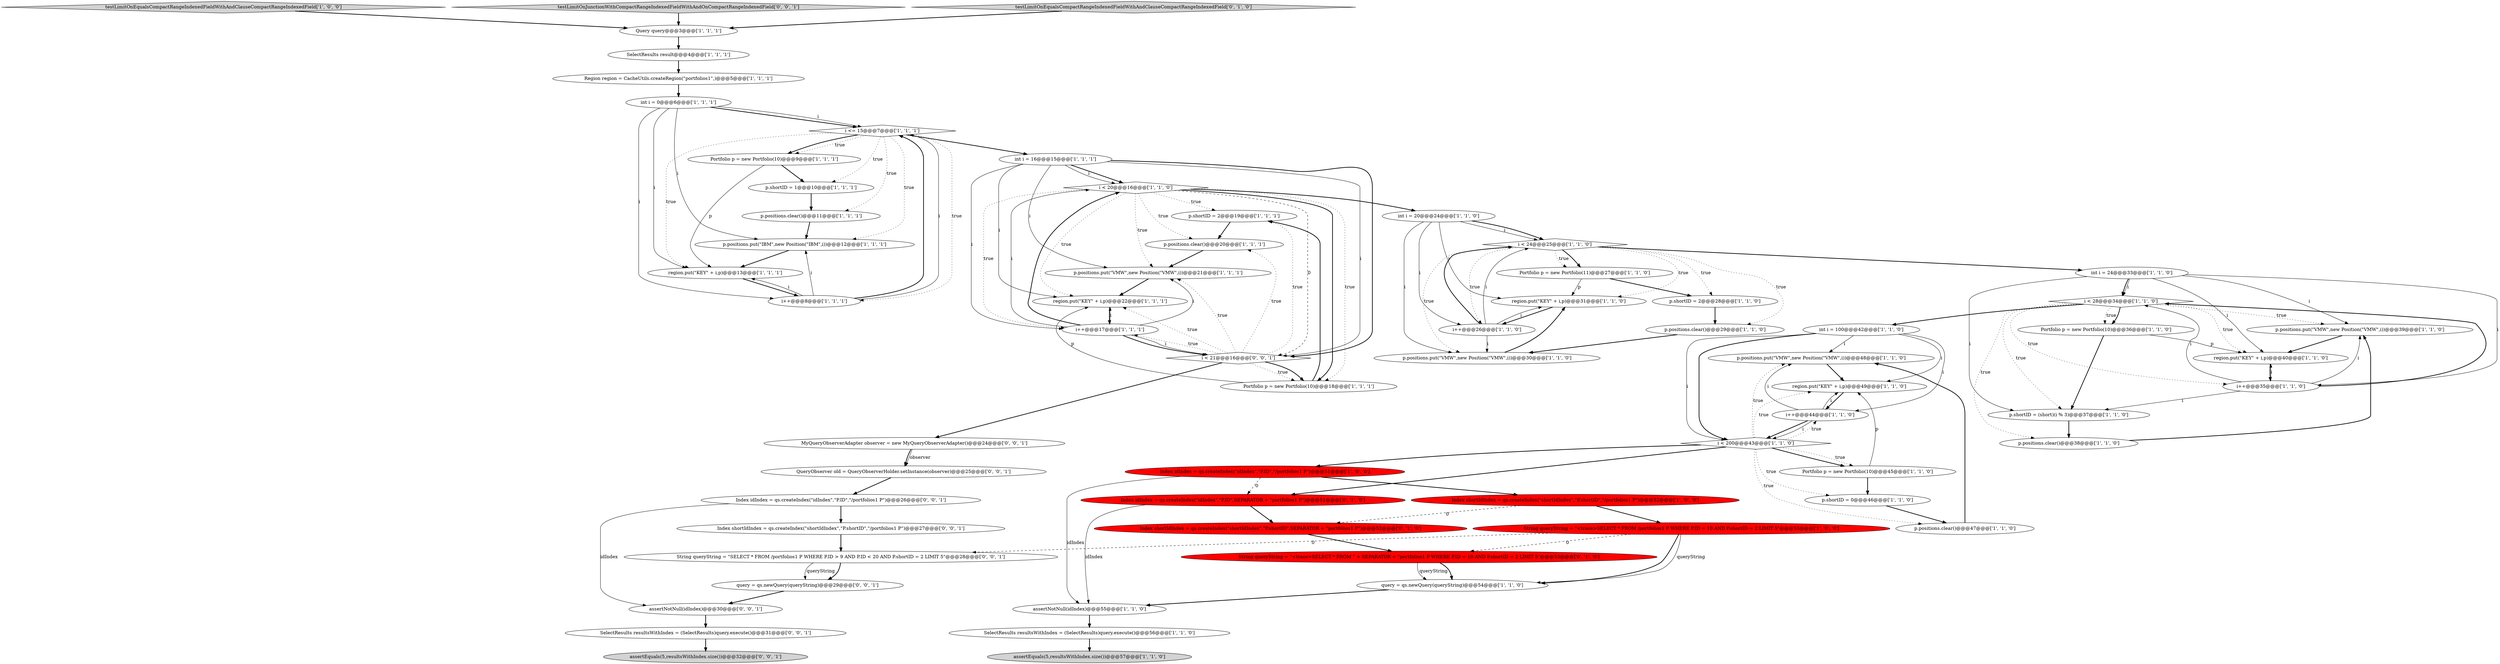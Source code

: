 digraph {
11 [style = filled, label = "i < 28@@@34@@@['1', '1', '0']", fillcolor = white, shape = diamond image = "AAA0AAABBB1BBB"];
24 [style = filled, label = "Index shortIdIndex = qs.createIndex(\"shortIdIndex\",\"P.shortID\",\"/portfolios1 P\")@@@52@@@['1', '0', '0']", fillcolor = red, shape = ellipse image = "AAA1AAABBB1BBB"];
6 [style = filled, label = "testLimitOnEqualsCompactRangeIndexedFieldWithAndClauseCompactRangeIndexedField['1', '0', '0']", fillcolor = lightgray, shape = diamond image = "AAA0AAABBB1BBB"];
46 [style = filled, label = "p.positions.put(\"VMW\",new Position(\"VMW\",i))@@@39@@@['1', '1', '0']", fillcolor = white, shape = ellipse image = "AAA0AAABBB1BBB"];
15 [style = filled, label = "int i = 16@@@15@@@['1', '1', '1']", fillcolor = white, shape = ellipse image = "AAA0AAABBB1BBB"];
17 [style = filled, label = "p.shortID = 2@@@19@@@['1', '1', '1']", fillcolor = white, shape = ellipse image = "AAA0AAABBB1BBB"];
26 [style = filled, label = "SelectResults resultsWithIndex = (SelectResults)query.execute()@@@56@@@['1', '1', '0']", fillcolor = white, shape = ellipse image = "AAA0AAABBB1BBB"];
43 [style = filled, label = "region.put(\"KEY\" + i,p)@@@31@@@['1', '1', '0']", fillcolor = white, shape = ellipse image = "AAA0AAABBB1BBB"];
62 [style = filled, label = "Index idIndex = qs.createIndex(\"idIndex\",\"P.ID\",\"/portfolios1 P\")@@@26@@@['0', '0', '1']", fillcolor = white, shape = ellipse image = "AAA0AAABBB3BBB"];
40 [style = filled, label = "p.positions.put(\"IBM\",new Position(\"IBM\",i))@@@12@@@['1', '1', '1']", fillcolor = white, shape = ellipse image = "AAA0AAABBB1BBB"];
58 [style = filled, label = "Index shortIdIndex = qs.createIndex(\"shortIdIndex\",\"P.shortID\",\"/portfolios1 P\")@@@27@@@['0', '0', '1']", fillcolor = white, shape = ellipse image = "AAA0AAABBB3BBB"];
2 [style = filled, label = "i++@@@35@@@['1', '1', '0']", fillcolor = white, shape = ellipse image = "AAA0AAABBB1BBB"];
44 [style = filled, label = "p.positions.put(\"VMW\",new Position(\"VMW\",i))@@@48@@@['1', '1', '0']", fillcolor = white, shape = ellipse image = "AAA0AAABBB1BBB"];
25 [style = filled, label = "Portfolio p = new Portfolio(10)@@@9@@@['1', '1', '1']", fillcolor = white, shape = ellipse image = "AAA0AAABBB1BBB"];
27 [style = filled, label = "i < 24@@@25@@@['1', '1', '0']", fillcolor = white, shape = diamond image = "AAA0AAABBB1BBB"];
18 [style = filled, label = "i++@@@26@@@['1', '1', '0']", fillcolor = white, shape = ellipse image = "AAA0AAABBB1BBB"];
29 [style = filled, label = "Portfolio p = new Portfolio(10)@@@45@@@['1', '1', '0']", fillcolor = white, shape = ellipse image = "AAA0AAABBB1BBB"];
34 [style = filled, label = "i < 20@@@16@@@['1', '1', '0']", fillcolor = white, shape = diamond image = "AAA0AAABBB1BBB"];
50 [style = filled, label = "p.shortID = 1@@@10@@@['1', '1', '1']", fillcolor = white, shape = ellipse image = "AAA0AAABBB1BBB"];
35 [style = filled, label = "p.shortID = 0@@@46@@@['1', '1', '0']", fillcolor = white, shape = ellipse image = "AAA0AAABBB1BBB"];
36 [style = filled, label = "i++@@@17@@@['1', '1', '1']", fillcolor = white, shape = ellipse image = "AAA0AAABBB1BBB"];
54 [style = filled, label = "String queryString = \"<trace>SELECT * FROM \" + SEPARATOR + \"portfolios1 P WHERE P.ID = 10 AND P.shortID = 2 LIMIT 5\"@@@53@@@['0', '1', '0']", fillcolor = red, shape = ellipse image = "AAA1AAABBB2BBB"];
30 [style = filled, label = "assertNotNull(idIndex)@@@55@@@['1', '1', '0']", fillcolor = white, shape = ellipse image = "AAA0AAABBB1BBB"];
37 [style = filled, label = "p.shortID = 2@@@28@@@['1', '1', '0']", fillcolor = white, shape = ellipse image = "AAA0AAABBB1BBB"];
65 [style = filled, label = "SelectResults resultsWithIndex = (SelectResults)query.execute()@@@31@@@['0', '0', '1']", fillcolor = white, shape = ellipse image = "AAA0AAABBB3BBB"];
45 [style = filled, label = "region.put(\"KEY\" + i,p)@@@22@@@['1', '1', '1']", fillcolor = white, shape = ellipse image = "AAA0AAABBB1BBB"];
38 [style = filled, label = "p.positions.clear()@@@38@@@['1', '1', '0']", fillcolor = white, shape = ellipse image = "AAA0AAABBB1BBB"];
53 [style = filled, label = "Index shortIdIndex = qs.createIndex(\"shortIdIndex\",\"P.shortID\",SEPARATOR + \"portfolios1 P\")@@@52@@@['0', '1', '0']", fillcolor = red, shape = ellipse image = "AAA1AAABBB2BBB"];
12 [style = filled, label = "p.positions.clear()@@@29@@@['1', '1', '0']", fillcolor = white, shape = ellipse image = "AAA0AAABBB1BBB"];
60 [style = filled, label = "MyQueryObserverAdapter observer = new MyQueryObserverAdapter()@@@24@@@['0', '0', '1']", fillcolor = white, shape = ellipse image = "AAA0AAABBB3BBB"];
4 [style = filled, label = "region.put(\"KEY\" + i,p)@@@49@@@['1', '1', '0']", fillcolor = white, shape = ellipse image = "AAA0AAABBB1BBB"];
57 [style = filled, label = "assertNotNull(idIndex)@@@30@@@['0', '0', '1']", fillcolor = white, shape = ellipse image = "AAA0AAABBB3BBB"];
7 [style = filled, label = "int i = 0@@@6@@@['1', '1', '1']", fillcolor = white, shape = ellipse image = "AAA0AAABBB1BBB"];
23 [style = filled, label = "Index idIndex = qs.createIndex(\"idIndex\",\"P.ID\",\"/portfolios1 P\")@@@51@@@['1', '0', '0']", fillcolor = red, shape = ellipse image = "AAA1AAABBB1BBB"];
14 [style = filled, label = "Region region = CacheUtils.createRegion(\"portfolios1\",)@@@5@@@['1', '1', '1']", fillcolor = white, shape = ellipse image = "AAA0AAABBB1BBB"];
32 [style = filled, label = "assertEquals(5,resultsWithIndex.size())@@@57@@@['1', '1', '0']", fillcolor = lightgray, shape = ellipse image = "AAA0AAABBB1BBB"];
64 [style = filled, label = "assertEquals(5,resultsWithIndex.size())@@@32@@@['0', '0', '1']", fillcolor = lightgray, shape = ellipse image = "AAA0AAABBB3BBB"];
63 [style = filled, label = "String queryString = \"SELECT * FROM /portfolios1 P WHERE P.ID > 9 AND P.ID < 20 AND P.shortID = 2 LIMIT 5\"@@@28@@@['0', '0', '1']", fillcolor = white, shape = ellipse image = "AAA0AAABBB3BBB"];
5 [style = filled, label = "i++@@@44@@@['1', '1', '0']", fillcolor = white, shape = ellipse image = "AAA0AAABBB1BBB"];
48 [style = filled, label = "p.shortID = (short)(i % 3)@@@37@@@['1', '1', '0']", fillcolor = white, shape = ellipse image = "AAA0AAABBB1BBB"];
0 [style = filled, label = "i <= 15@@@7@@@['1', '1', '1']", fillcolor = white, shape = diamond image = "AAA0AAABBB1BBB"];
1 [style = filled, label = "p.positions.clear()@@@47@@@['1', '1', '0']", fillcolor = white, shape = ellipse image = "AAA0AAABBB1BBB"];
19 [style = filled, label = "int i = 24@@@33@@@['1', '1', '0']", fillcolor = white, shape = ellipse image = "AAA0AAABBB1BBB"];
9 [style = filled, label = "query = qs.newQuery(queryString)@@@54@@@['1', '1', '0']", fillcolor = white, shape = ellipse image = "AAA0AAABBB1BBB"];
28 [style = filled, label = "Portfolio p = new Portfolio(10)@@@36@@@['1', '1', '0']", fillcolor = white, shape = ellipse image = "AAA0AAABBB1BBB"];
47 [style = filled, label = "region.put(\"KEY\" + i,p)@@@40@@@['1', '1', '0']", fillcolor = white, shape = ellipse image = "AAA0AAABBB1BBB"];
56 [style = filled, label = "i < 21@@@16@@@['0', '0', '1']", fillcolor = white, shape = diamond image = "AAA0AAABBB3BBB"];
55 [style = filled, label = "QueryObserver old = QueryObserverHolder.setInstance(observer)@@@25@@@['0', '0', '1']", fillcolor = white, shape = ellipse image = "AAA0AAABBB3BBB"];
33 [style = filled, label = "int i = 20@@@24@@@['1', '1', '0']", fillcolor = white, shape = ellipse image = "AAA0AAABBB1BBB"];
39 [style = filled, label = "p.positions.put(\"VMW\",new Position(\"VMW\",i))@@@21@@@['1', '1', '1']", fillcolor = white, shape = ellipse image = "AAA0AAABBB1BBB"];
10 [style = filled, label = "Portfolio p = new Portfolio(11)@@@27@@@['1', '1', '0']", fillcolor = white, shape = ellipse image = "AAA0AAABBB1BBB"];
21 [style = filled, label = "p.positions.clear()@@@11@@@['1', '1', '1']", fillcolor = white, shape = ellipse image = "AAA0AAABBB1BBB"];
31 [style = filled, label = "p.positions.clear()@@@20@@@['1', '1', '1']", fillcolor = white, shape = ellipse image = "AAA0AAABBB1BBB"];
41 [style = filled, label = "String queryString = \"<trace>SELECT * FROM /portfolios1 P WHERE P.ID = 10 AND P.shortID = 2 LIMIT 5\"@@@53@@@['1', '0', '0']", fillcolor = red, shape = ellipse image = "AAA1AAABBB1BBB"];
3 [style = filled, label = "Query query@@@3@@@['1', '1', '1']", fillcolor = white, shape = ellipse image = "AAA0AAABBB1BBB"];
13 [style = filled, label = "p.positions.put(\"VMW\",new Position(\"VMW\",i))@@@30@@@['1', '1', '0']", fillcolor = white, shape = ellipse image = "AAA0AAABBB1BBB"];
52 [style = filled, label = "Index idIndex = qs.createIndex(\"idIndex\",\"P.ID\",SEPARATOR + \"portfolios1 P\")@@@51@@@['0', '1', '0']", fillcolor = red, shape = ellipse image = "AAA1AAABBB2BBB"];
49 [style = filled, label = "SelectResults result@@@4@@@['1', '1', '1']", fillcolor = white, shape = ellipse image = "AAA0AAABBB1BBB"];
61 [style = filled, label = "testLimitOnJunctionWithCompactRangeIndexedFieldWithAndOnCompactRangeIndexedField['0', '0', '1']", fillcolor = lightgray, shape = diamond image = "AAA0AAABBB3BBB"];
8 [style = filled, label = "region.put(\"KEY\" + i,p)@@@13@@@['1', '1', '1']", fillcolor = white, shape = ellipse image = "AAA0AAABBB1BBB"];
42 [style = filled, label = "Portfolio p = new Portfolio(10)@@@18@@@['1', '1', '1']", fillcolor = white, shape = ellipse image = "AAA0AAABBB1BBB"];
59 [style = filled, label = "query = qs.newQuery(queryString)@@@29@@@['0', '0', '1']", fillcolor = white, shape = ellipse image = "AAA0AAABBB3BBB"];
20 [style = filled, label = "int i = 100@@@42@@@['1', '1', '0']", fillcolor = white, shape = ellipse image = "AAA0AAABBB1BBB"];
51 [style = filled, label = "testLimitOnEqualsCompactRangeIndexedFieldWithAndClauseCompactRangeIndexedField['0', '1', '0']", fillcolor = lightgray, shape = diamond image = "AAA0AAABBB2BBB"];
22 [style = filled, label = "i < 200@@@43@@@['1', '1', '0']", fillcolor = white, shape = diamond image = "AAA0AAABBB1BBB"];
16 [style = filled, label = "i++@@@8@@@['1', '1', '1']", fillcolor = white, shape = ellipse image = "AAA0AAABBB1BBB"];
8->16 [style = bold, label=""];
6->3 [style = bold, label=""];
16->0 [style = bold, label=""];
56->42 [style = dotted, label="true"];
34->45 [style = dotted, label="true"];
55->62 [style = bold, label=""];
49->14 [style = bold, label=""];
59->57 [style = bold, label=""];
33->18 [style = solid, label="i"];
41->9 [style = bold, label=""];
19->11 [style = bold, label=""];
33->43 [style = solid, label="i"];
53->54 [style = bold, label=""];
43->18 [style = bold, label=""];
0->25 [style = dotted, label="true"];
7->16 [style = solid, label="i"];
0->15 [style = bold, label=""];
14->7 [style = bold, label=""];
18->13 [style = solid, label="i"];
23->52 [style = dashed, label="0"];
61->3 [style = bold, label=""];
11->2 [style = dotted, label="true"];
0->21 [style = dotted, label="true"];
34->56 [style = dashed, label="0"];
0->25 [style = bold, label=""];
33->27 [style = solid, label="i"];
15->45 [style = solid, label="i"];
36->39 [style = solid, label="i"];
16->40 [style = solid, label="i"];
15->36 [style = solid, label="i"];
11->28 [style = dotted, label="true"];
22->35 [style = dotted, label="true"];
27->19 [style = bold, label=""];
19->11 [style = solid, label="i"];
22->44 [style = dotted, label="true"];
56->31 [style = dotted, label="true"];
27->18 [style = dotted, label="true"];
18->43 [style = solid, label="i"];
20->44 [style = solid, label="i"];
11->46 [style = dotted, label="true"];
11->28 [style = bold, label=""];
54->9 [style = solid, label="queryString"];
22->29 [style = dotted, label="true"];
26->32 [style = bold, label=""];
36->45 [style = solid, label="i"];
1->44 [style = bold, label=""];
15->34 [style = bold, label=""];
56->36 [style = dotted, label="true"];
25->8 [style = solid, label="p"];
34->33 [style = bold, label=""];
30->26 [style = bold, label=""];
19->47 [style = solid, label="i"];
41->63 [style = dashed, label="0"];
39->45 [style = bold, label=""];
7->0 [style = bold, label=""];
34->42 [style = bold, label=""];
2->48 [style = solid, label="i"];
33->27 [style = bold, label=""];
22->23 [style = bold, label=""];
0->8 [style = dotted, label="true"];
60->55 [style = bold, label=""];
58->63 [style = bold, label=""];
28->47 [style = solid, label="p"];
34->31 [style = dotted, label="true"];
44->4 [style = bold, label=""];
13->43 [style = bold, label=""];
0->50 [style = dotted, label="true"];
47->2 [style = bold, label=""];
38->46 [style = bold, label=""];
19->46 [style = solid, label="i"];
57->65 [style = bold, label=""];
29->35 [style = bold, label=""];
22->4 [style = dotted, label="true"];
5->22 [style = bold, label=""];
16->8 [style = solid, label="i"];
41->9 [style = solid, label="queryString"];
11->38 [style = dotted, label="true"];
16->0 [style = solid, label="i"];
56->39 [style = dotted, label="true"];
15->34 [style = solid, label="i"];
63->59 [style = bold, label=""];
63->59 [style = solid, label="queryString"];
56->60 [style = bold, label=""];
34->36 [style = dotted, label="true"];
45->36 [style = bold, label=""];
22->29 [style = bold, label=""];
27->13 [style = dotted, label="true"];
19->48 [style = solid, label="i"];
27->37 [style = dotted, label="true"];
15->56 [style = solid, label="i"];
37->12 [style = bold, label=""];
24->41 [style = bold, label=""];
34->39 [style = dotted, label="true"];
22->5 [style = dotted, label="true"];
12->13 [style = bold, label=""];
22->1 [style = dotted, label="true"];
2->11 [style = solid, label="i"];
35->1 [style = bold, label=""];
27->10 [style = bold, label=""];
11->47 [style = dotted, label="true"];
31->39 [style = bold, label=""];
20->4 [style = solid, label="i"];
0->16 [style = dotted, label="true"];
15->56 [style = bold, label=""];
36->34 [style = solid, label="i"];
7->8 [style = solid, label="i"];
56->45 [style = dotted, label="true"];
4->5 [style = bold, label=""];
2->11 [style = bold, label=""];
36->34 [style = bold, label=""];
2->47 [style = solid, label="i"];
60->55 [style = solid, label="observer"];
10->37 [style = bold, label=""];
10->43 [style = solid, label="p"];
11->20 [style = bold, label=""];
36->56 [style = bold, label=""];
0->40 [style = dotted, label="true"];
20->5 [style = solid, label="i"];
5->44 [style = solid, label="i"];
27->43 [style = dotted, label="true"];
52->53 [style = bold, label=""];
5->4 [style = solid, label="i"];
17->31 [style = bold, label=""];
22->52 [style = bold, label=""];
42->17 [style = bold, label=""];
65->64 [style = bold, label=""];
20->22 [style = solid, label="i"];
62->58 [style = bold, label=""];
27->10 [style = dotted, label="true"];
2->46 [style = solid, label="i"];
7->0 [style = solid, label="i"];
62->57 [style = solid, label="idIndex"];
9->30 [style = bold, label=""];
18->27 [style = solid, label="i"];
11->48 [style = dotted, label="true"];
56->17 [style = dotted, label="true"];
41->54 [style = dashed, label="0"];
52->30 [style = solid, label="idIndex"];
27->12 [style = dotted, label="true"];
46->47 [style = bold, label=""];
7->40 [style = solid, label="i"];
56->42 [style = bold, label=""];
19->2 [style = solid, label="i"];
20->22 [style = bold, label=""];
33->13 [style = solid, label="i"];
51->3 [style = bold, label=""];
24->53 [style = dashed, label="0"];
23->24 [style = bold, label=""];
5->22 [style = solid, label="i"];
42->45 [style = solid, label="p"];
48->38 [style = bold, label=""];
34->42 [style = dotted, label="true"];
18->27 [style = bold, label=""];
34->17 [style = dotted, label="true"];
29->4 [style = solid, label="p"];
54->9 [style = bold, label=""];
21->40 [style = bold, label=""];
28->48 [style = bold, label=""];
3->49 [style = bold, label=""];
36->56 [style = solid, label="i"];
50->21 [style = bold, label=""];
25->50 [style = bold, label=""];
23->30 [style = solid, label="idIndex"];
40->8 [style = bold, label=""];
15->39 [style = solid, label="i"];
}
